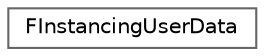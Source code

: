 digraph "Graphical Class Hierarchy"
{
 // INTERACTIVE_SVG=YES
 // LATEX_PDF_SIZE
  bgcolor="transparent";
  edge [fontname=Helvetica,fontsize=10,labelfontname=Helvetica,labelfontsize=10];
  node [fontname=Helvetica,fontsize=10,shape=box,height=0.2,width=0.4];
  rankdir="LR";
  Node0 [id="Node000000",label="FInstancingUserData",height=0.2,width=0.4,color="grey40", fillcolor="white", style="filled",URL="$d5/ded/structFInstancingUserData.html",tooltip=" "];
}

